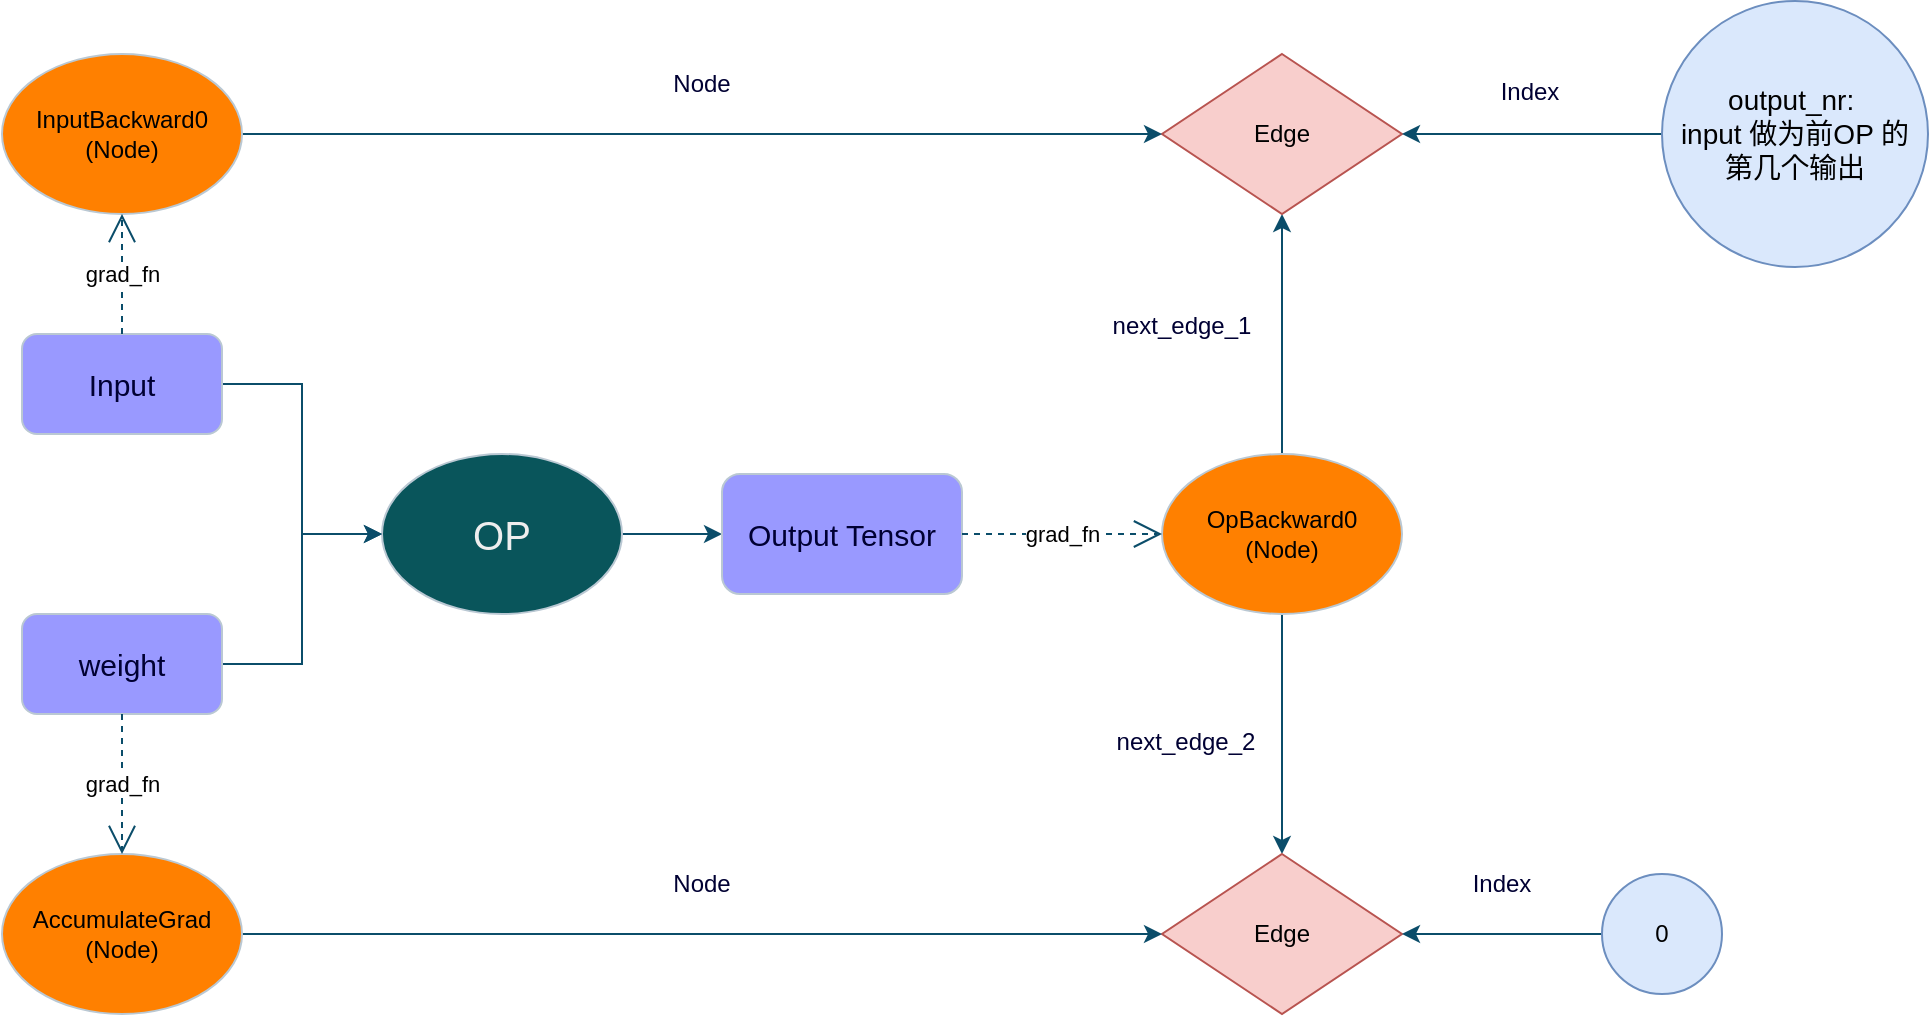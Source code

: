 <mxfile version="24.2.5" type="device">
  <diagram id="C5RBs43oDa-KdzZeNtuy" name="Page-1">
    <mxGraphModel dx="1186" dy="807" grid="1" gridSize="10" guides="1" tooltips="1" connect="1" arrows="1" fold="1" page="1" pageScale="1" pageWidth="827" pageHeight="1169" math="0" shadow="0">
      <root>
        <mxCell id="WIyWlLk6GJQsqaUBKTNV-0" />
        <mxCell id="WIyWlLk6GJQsqaUBKTNV-1" parent="WIyWlLk6GJQsqaUBKTNV-0" />
        <mxCell id="rwOcEEJqaqpilSzp4WWg-5" style="edgeStyle=orthogonalEdgeStyle;rounded=0;orthogonalLoop=1;jettySize=auto;html=1;exitX=1;exitY=0.5;exitDx=0;exitDy=0;strokeColor=#0B4D6A;" edge="1" parent="WIyWlLk6GJQsqaUBKTNV-1" source="rwOcEEJqaqpilSzp4WWg-2" target="rwOcEEJqaqpilSzp4WWg-3">
          <mxGeometry relative="1" as="geometry" />
        </mxCell>
        <mxCell id="rwOcEEJqaqpilSzp4WWg-2" value="OP" style="ellipse;whiteSpace=wrap;html=1;labelBackgroundColor=none;fillColor=#09555B;strokeColor=#BAC8D3;fontColor=#EEEEEE;fontSize=20;" vertex="1" parent="WIyWlLk6GJQsqaUBKTNV-1">
          <mxGeometry x="280" y="440" width="120" height="80" as="geometry" />
        </mxCell>
        <mxCell id="rwOcEEJqaqpilSzp4WWg-3" value="&lt;font style=&quot;font-size: 15px;&quot; color=&quot;#000033&quot;&gt;Output Tensor&lt;/font&gt;" style="rounded=1;whiteSpace=wrap;html=1;strokeColor=#BAC8D3;fontColor=#EEEEEE;fillColor=#9999FF;" vertex="1" parent="WIyWlLk6GJQsqaUBKTNV-1">
          <mxGeometry x="450" y="450" width="120" height="60" as="geometry" />
        </mxCell>
        <mxCell id="rwOcEEJqaqpilSzp4WWg-9" style="edgeStyle=orthogonalEdgeStyle;rounded=0;orthogonalLoop=1;jettySize=auto;html=1;exitX=1;exitY=0.5;exitDx=0;exitDy=0;strokeColor=#0B4D6A;entryX=0;entryY=0.5;entryDx=0;entryDy=0;" edge="1" parent="WIyWlLk6GJQsqaUBKTNV-1" source="rwOcEEJqaqpilSzp4WWg-6" target="rwOcEEJqaqpilSzp4WWg-2">
          <mxGeometry relative="1" as="geometry" />
        </mxCell>
        <mxCell id="rwOcEEJqaqpilSzp4WWg-6" value="&lt;font color=&quot;#000033&quot; style=&quot;font-size: 15px;&quot;&gt;Input&lt;/font&gt;" style="rounded=1;whiteSpace=wrap;html=1;strokeColor=#BAC8D3;fontColor=#EEEEEE;fillColor=#9999FF;" vertex="1" parent="WIyWlLk6GJQsqaUBKTNV-1">
          <mxGeometry x="100" y="380" width="100" height="50" as="geometry" />
        </mxCell>
        <mxCell id="rwOcEEJqaqpilSzp4WWg-8" style="edgeStyle=orthogonalEdgeStyle;rounded=0;orthogonalLoop=1;jettySize=auto;html=1;exitX=1;exitY=0.5;exitDx=0;exitDy=0;entryX=0;entryY=0.5;entryDx=0;entryDy=0;strokeColor=#0B4D6A;" edge="1" parent="WIyWlLk6GJQsqaUBKTNV-1" source="rwOcEEJqaqpilSzp4WWg-7" target="rwOcEEJqaqpilSzp4WWg-2">
          <mxGeometry relative="1" as="geometry" />
        </mxCell>
        <mxCell id="rwOcEEJqaqpilSzp4WWg-7" value="&lt;font color=&quot;#000033&quot; style=&quot;font-size: 15px;&quot;&gt;weight&lt;/font&gt;" style="rounded=1;whiteSpace=wrap;html=1;strokeColor=#BAC8D3;fontColor=#EEEEEE;fillColor=#9999FF;" vertex="1" parent="WIyWlLk6GJQsqaUBKTNV-1">
          <mxGeometry x="100" y="520" width="100" height="50" as="geometry" />
        </mxCell>
        <mxCell id="rwOcEEJqaqpilSzp4WWg-18" style="edgeStyle=orthogonalEdgeStyle;rounded=0;orthogonalLoop=1;jettySize=auto;html=1;exitX=0.5;exitY=0;exitDx=0;exitDy=0;entryX=0.5;entryY=1;entryDx=0;entryDy=0;strokeColor=#0B4D6A;" edge="1" parent="WIyWlLk6GJQsqaUBKTNV-1" source="rwOcEEJqaqpilSzp4WWg-11" target="rwOcEEJqaqpilSzp4WWg-15">
          <mxGeometry relative="1" as="geometry" />
        </mxCell>
        <mxCell id="rwOcEEJqaqpilSzp4WWg-20" style="edgeStyle=orthogonalEdgeStyle;rounded=0;orthogonalLoop=1;jettySize=auto;html=1;exitX=0.5;exitY=1;exitDx=0;exitDy=0;strokeColor=#0B4D6A;entryX=0.5;entryY=0;entryDx=0;entryDy=0;" edge="1" parent="WIyWlLk6GJQsqaUBKTNV-1" source="rwOcEEJqaqpilSzp4WWg-11" target="rwOcEEJqaqpilSzp4WWg-19">
          <mxGeometry relative="1" as="geometry">
            <mxPoint x="730" y="540" as="targetPoint" />
          </mxGeometry>
        </mxCell>
        <mxCell id="rwOcEEJqaqpilSzp4WWg-11" value="&lt;font color=&quot;#000000&quot;&gt;OpBackward0&lt;/font&gt;&lt;div&gt;&lt;font color=&quot;#000000&quot;&gt;(Node)&lt;/font&gt;&lt;/div&gt;" style="ellipse;whiteSpace=wrap;html=1;strokeColor=#BAC8D3;fontColor=#EEEEEE;fillColor=#FF8000;" vertex="1" parent="WIyWlLk6GJQsqaUBKTNV-1">
          <mxGeometry x="670" y="440" width="120" height="80" as="geometry" />
        </mxCell>
        <mxCell id="rwOcEEJqaqpilSzp4WWg-14" value="grad_fn" style="endArrow=open;endSize=12;dashed=1;html=1;rounded=0;strokeColor=#0B4D6A;exitX=1;exitY=0.5;exitDx=0;exitDy=0;entryX=0;entryY=0.5;entryDx=0;entryDy=0;" edge="1" parent="WIyWlLk6GJQsqaUBKTNV-1" source="rwOcEEJqaqpilSzp4WWg-3" target="rwOcEEJqaqpilSzp4WWg-11">
          <mxGeometry width="160" relative="1" as="geometry">
            <mxPoint x="520" y="520" as="sourcePoint" />
            <mxPoint x="750" y="540" as="targetPoint" />
          </mxGeometry>
        </mxCell>
        <mxCell id="rwOcEEJqaqpilSzp4WWg-15" value="Edge" style="rhombus;whiteSpace=wrap;html=1;strokeColor=#b85450;fillColor=#f8cecc;" vertex="1" parent="WIyWlLk6GJQsqaUBKTNV-1">
          <mxGeometry x="670" y="240" width="120" height="80" as="geometry" />
        </mxCell>
        <mxCell id="rwOcEEJqaqpilSzp4WWg-19" value="Edge" style="rhombus;whiteSpace=wrap;html=1;strokeColor=#b85450;fillColor=#f8cecc;" vertex="1" parent="WIyWlLk6GJQsqaUBKTNV-1">
          <mxGeometry x="670" y="640" width="120" height="80" as="geometry" />
        </mxCell>
        <mxCell id="rwOcEEJqaqpilSzp4WWg-23" style="edgeStyle=orthogonalEdgeStyle;rounded=0;orthogonalLoop=1;jettySize=auto;html=1;exitX=1;exitY=0.5;exitDx=0;exitDy=0;entryX=0;entryY=0.5;entryDx=0;entryDy=0;strokeColor=#0B4D6A;" edge="1" parent="WIyWlLk6GJQsqaUBKTNV-1" source="rwOcEEJqaqpilSzp4WWg-21" target="rwOcEEJqaqpilSzp4WWg-15">
          <mxGeometry relative="1" as="geometry" />
        </mxCell>
        <mxCell id="rwOcEEJqaqpilSzp4WWg-21" value="&lt;font color=&quot;#000000&quot;&gt;InputBackward0&lt;/font&gt;&lt;div&gt;&lt;font color=&quot;#000000&quot;&gt;(Node)&lt;/font&gt;&lt;/div&gt;" style="ellipse;whiteSpace=wrap;html=1;strokeColor=#BAC8D3;fontColor=#EEEEEE;fillColor=#FF8000;" vertex="1" parent="WIyWlLk6GJQsqaUBKTNV-1">
          <mxGeometry x="90" y="240" width="120" height="80" as="geometry" />
        </mxCell>
        <mxCell id="rwOcEEJqaqpilSzp4WWg-22" value="grad_fn" style="endArrow=open;endSize=12;dashed=1;html=1;rounded=0;strokeColor=#0B4D6A;exitX=0.5;exitY=0;exitDx=0;exitDy=0;entryX=0.5;entryY=1;entryDx=0;entryDy=0;" edge="1" parent="WIyWlLk6GJQsqaUBKTNV-1" source="rwOcEEJqaqpilSzp4WWg-6" target="rwOcEEJqaqpilSzp4WWg-21">
          <mxGeometry width="160" relative="1" as="geometry">
            <mxPoint x="150" y="320" as="sourcePoint" />
            <mxPoint x="250" y="320" as="targetPoint" />
          </mxGeometry>
        </mxCell>
        <mxCell id="rwOcEEJqaqpilSzp4WWg-28" style="edgeStyle=orthogonalEdgeStyle;rounded=0;orthogonalLoop=1;jettySize=auto;html=1;entryX=0;entryY=0.5;entryDx=0;entryDy=0;strokeColor=#0B4D6A;" edge="1" parent="WIyWlLk6GJQsqaUBKTNV-1" source="rwOcEEJqaqpilSzp4WWg-24" target="rwOcEEJqaqpilSzp4WWg-19">
          <mxGeometry relative="1" as="geometry">
            <mxPoint x="400" y="680" as="targetPoint" />
          </mxGeometry>
        </mxCell>
        <mxCell id="rwOcEEJqaqpilSzp4WWg-24" value="&lt;font color=&quot;#000000&quot;&gt;AccumulateGrad&lt;/font&gt;&lt;div&gt;&lt;font color=&quot;#000000&quot;&gt;(Node)&lt;/font&gt;&lt;/div&gt;" style="ellipse;whiteSpace=wrap;html=1;strokeColor=#BAC8D3;fontColor=#EEEEEE;fillColor=#FF8000;" vertex="1" parent="WIyWlLk6GJQsqaUBKTNV-1">
          <mxGeometry x="90" y="640" width="120" height="80" as="geometry" />
        </mxCell>
        <mxCell id="rwOcEEJqaqpilSzp4WWg-33" style="edgeStyle=orthogonalEdgeStyle;rounded=0;orthogonalLoop=1;jettySize=auto;html=1;exitX=0.5;exitY=1;exitDx=0;exitDy=0;entryX=1;entryY=0.5;entryDx=0;entryDy=0;strokeColor=#0B4D6A;" edge="1" parent="WIyWlLk6GJQsqaUBKTNV-1" source="rwOcEEJqaqpilSzp4WWg-31" target="rwOcEEJqaqpilSzp4WWg-19">
          <mxGeometry relative="1" as="geometry" />
        </mxCell>
        <mxCell id="rwOcEEJqaqpilSzp4WWg-31" value="0" style="ellipse;whiteSpace=wrap;html=1;aspect=fixed;strokeColor=#6c8ebf;fillColor=#dae8fc;direction=south;" vertex="1" parent="WIyWlLk6GJQsqaUBKTNV-1">
          <mxGeometry x="890" y="650" width="60" height="60" as="geometry" />
        </mxCell>
        <mxCell id="rwOcEEJqaqpilSzp4WWg-35" value="&lt;font color=&quot;#000033&quot;&gt;next_edge_1&lt;/font&gt;" style="text;html=1;align=center;verticalAlign=middle;whiteSpace=wrap;rounded=0;fontColor=#EEEEEE;" vertex="1" parent="WIyWlLk6GJQsqaUBKTNV-1">
          <mxGeometry x="640" y="361" width="80" height="30" as="geometry" />
        </mxCell>
        <mxCell id="rwOcEEJqaqpilSzp4WWg-36" value="&lt;font color=&quot;#000033&quot;&gt;next_edge_2&lt;/font&gt;" style="text;html=1;align=center;verticalAlign=middle;whiteSpace=wrap;rounded=0;fontColor=#EEEEEE;" vertex="1" parent="WIyWlLk6GJQsqaUBKTNV-1">
          <mxGeometry x="642" y="568.5" width="80" height="30" as="geometry" />
        </mxCell>
        <mxCell id="rwOcEEJqaqpilSzp4WWg-37" value="grad_fn" style="endArrow=open;endSize=12;dashed=1;html=1;rounded=0;strokeColor=#0B4D6A;exitX=0.5;exitY=1;exitDx=0;exitDy=0;entryX=0.5;entryY=0;entryDx=0;entryDy=0;" edge="1" parent="WIyWlLk6GJQsqaUBKTNV-1" source="rwOcEEJqaqpilSzp4WWg-7" target="rwOcEEJqaqpilSzp4WWg-24">
          <mxGeometry width="160" relative="1" as="geometry">
            <mxPoint x="160" y="390" as="sourcePoint" />
            <mxPoint x="160" y="330" as="targetPoint" />
          </mxGeometry>
        </mxCell>
        <mxCell id="rwOcEEJqaqpilSzp4WWg-39" style="edgeStyle=orthogonalEdgeStyle;rounded=0;orthogonalLoop=1;jettySize=auto;html=1;entryX=1;entryY=0.5;entryDx=0;entryDy=0;strokeColor=#0B4D6A;" edge="1" parent="WIyWlLk6GJQsqaUBKTNV-1" source="rwOcEEJqaqpilSzp4WWg-38" target="rwOcEEJqaqpilSzp4WWg-15">
          <mxGeometry relative="1" as="geometry" />
        </mxCell>
        <mxCell id="rwOcEEJqaqpilSzp4WWg-38" value="&lt;font style=&quot;font-size: 14px;&quot;&gt;output_nr:&amp;nbsp;&lt;/font&gt;&lt;div style=&quot;font-size: 14px;&quot;&gt;&lt;font style=&quot;font-size: 14px;&quot;&gt;input 做为前OP 的&lt;/font&gt;&lt;/div&gt;&lt;div style=&quot;font-size: 14px;&quot;&gt;&lt;font style=&quot;font-size: 14px;&quot;&gt;第几个输出&lt;/font&gt;&lt;/div&gt;" style="ellipse;whiteSpace=wrap;html=1;aspect=fixed;strokeColor=#6c8ebf;fillColor=#dae8fc;direction=south;" vertex="1" parent="WIyWlLk6GJQsqaUBKTNV-1">
          <mxGeometry x="920" y="213.5" width="133" height="133" as="geometry" />
        </mxCell>
        <mxCell id="rwOcEEJqaqpilSzp4WWg-41" value="&lt;font color=&quot;#000033&quot;&gt;Node&lt;/font&gt;" style="text;html=1;align=center;verticalAlign=middle;whiteSpace=wrap;rounded=0;fontColor=#EEEEEE;" vertex="1" parent="WIyWlLk6GJQsqaUBKTNV-1">
          <mxGeometry x="400" y="240" width="80" height="30" as="geometry" />
        </mxCell>
        <mxCell id="rwOcEEJqaqpilSzp4WWg-42" value="&lt;font color=&quot;#000033&quot;&gt;Node&lt;/font&gt;" style="text;html=1;align=center;verticalAlign=middle;whiteSpace=wrap;rounded=0;fontColor=#EEEEEE;" vertex="1" parent="WIyWlLk6GJQsqaUBKTNV-1">
          <mxGeometry x="400" y="640" width="80" height="30" as="geometry" />
        </mxCell>
        <mxCell id="rwOcEEJqaqpilSzp4WWg-44" value="&lt;font color=&quot;#000033&quot;&gt;Index&lt;/font&gt;" style="text;html=1;align=center;verticalAlign=middle;whiteSpace=wrap;rounded=0;fontColor=#EEEEEE;" vertex="1" parent="WIyWlLk6GJQsqaUBKTNV-1">
          <mxGeometry x="814" y="244" width="80" height="30" as="geometry" />
        </mxCell>
        <mxCell id="rwOcEEJqaqpilSzp4WWg-45" value="&lt;font color=&quot;#000033&quot;&gt;Index&lt;/font&gt;" style="text;html=1;align=center;verticalAlign=middle;whiteSpace=wrap;rounded=0;fontColor=#EEEEEE;" vertex="1" parent="WIyWlLk6GJQsqaUBKTNV-1">
          <mxGeometry x="800" y="640" width="80" height="30" as="geometry" />
        </mxCell>
      </root>
    </mxGraphModel>
  </diagram>
</mxfile>
